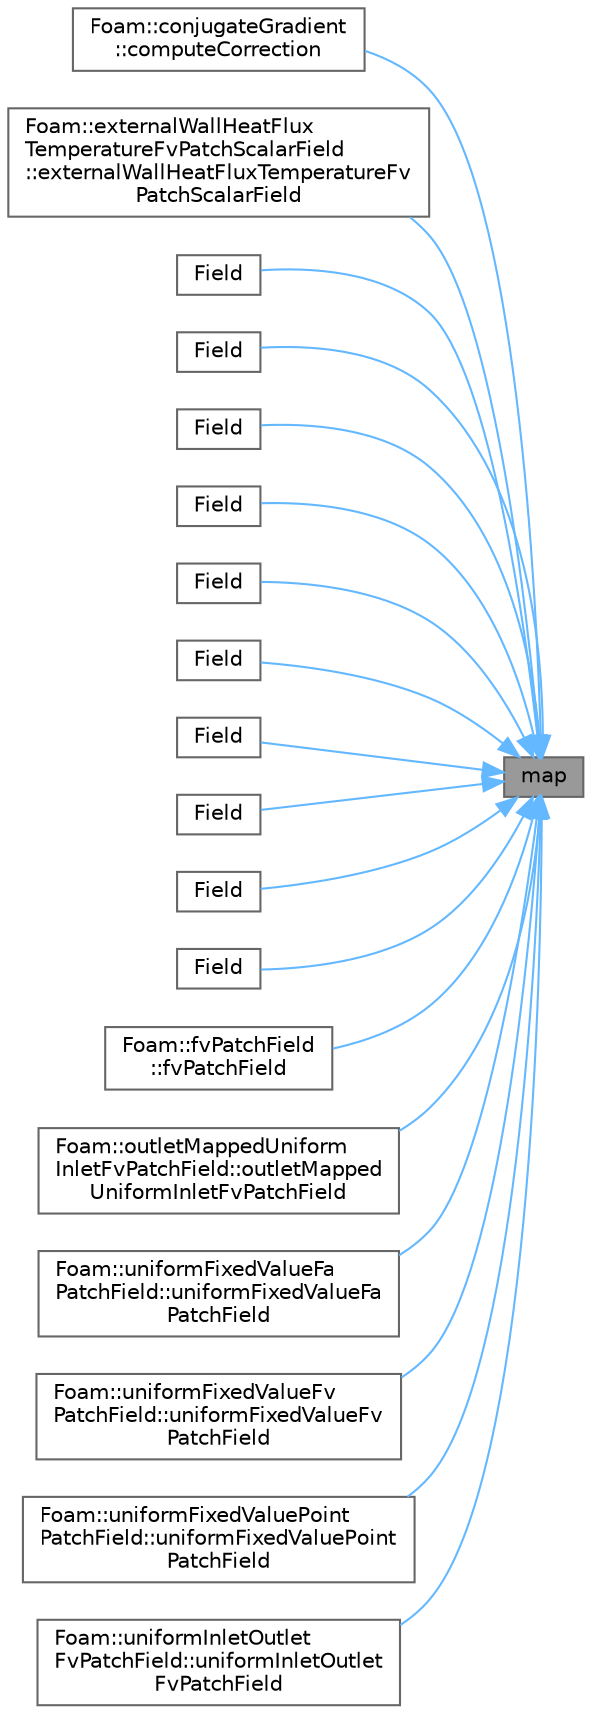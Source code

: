 digraph "map"
{
 // LATEX_PDF_SIZE
  bgcolor="transparent";
  edge [fontname=Helvetica,fontsize=10,labelfontname=Helvetica,labelfontsize=10];
  node [fontname=Helvetica,fontsize=10,shape=box,height=0.2,width=0.4];
  rankdir="RL";
  Node1 [id="Node000001",label="map",height=0.2,width=0.4,color="gray40", fillcolor="grey60", style="filled", fontcolor="black",tooltip=" "];
  Node1 -> Node2 [id="edge1_Node000001_Node000002",dir="back",color="steelblue1",style="solid",tooltip=" "];
  Node2 [id="Node000002",label="Foam::conjugateGradient\l::computeCorrection",height=0.2,width=0.4,color="grey40", fillcolor="white", style="filled",URL="$classFoam_1_1conjugateGradient.html#a106875575b3df5a5b655fec6216fb3ba",tooltip=" "];
  Node1 -> Node3 [id="edge2_Node000001_Node000003",dir="back",color="steelblue1",style="solid",tooltip=" "];
  Node3 [id="Node000003",label="Foam::externalWallHeatFlux\lTemperatureFvPatchScalarField\l::externalWallHeatFluxTemperatureFv\lPatchScalarField",height=0.2,width=0.4,color="grey40", fillcolor="white", style="filled",URL="$classFoam_1_1externalWallHeatFluxTemperatureFvPatchScalarField.html#aeda5ccc2614a03786cf3f5cd28fa7239",tooltip=" "];
  Node1 -> Node4 [id="edge3_Node000001_Node000004",dir="back",color="steelblue1",style="solid",tooltip=" "];
  Node4 [id="Node000004",label="Field",height=0.2,width=0.4,color="grey40", fillcolor="white", style="filled",URL="$classFoam_1_1Field.html#aff1a126705e2cb428ef72caa3365d1bc",tooltip=" "];
  Node1 -> Node5 [id="edge4_Node000001_Node000005",dir="back",color="steelblue1",style="solid",tooltip=" "];
  Node5 [id="Node000005",label="Field",height=0.2,width=0.4,color="grey40", fillcolor="white", style="filled",URL="$classFoam_1_1Field.html#a1e4b95f3fdcd1e05625c0107cfa5fe63",tooltip=" "];
  Node1 -> Node6 [id="edge5_Node000001_Node000006",dir="back",color="steelblue1",style="solid",tooltip=" "];
  Node6 [id="Node000006",label="Field",height=0.2,width=0.4,color="grey40", fillcolor="white", style="filled",URL="$classFoam_1_1Field.html#a170d4379b4cc5c037b2bc4df485b3092",tooltip=" "];
  Node1 -> Node7 [id="edge6_Node000001_Node000007",dir="back",color="steelblue1",style="solid",tooltip=" "];
  Node7 [id="Node000007",label="Field",height=0.2,width=0.4,color="grey40", fillcolor="white", style="filled",URL="$classFoam_1_1Field.html#ad9175692fe9514900d76bb7ab43fcbb6",tooltip=" "];
  Node1 -> Node8 [id="edge7_Node000001_Node000008",dir="back",color="steelblue1",style="solid",tooltip=" "];
  Node8 [id="Node000008",label="Field",height=0.2,width=0.4,color="grey40", fillcolor="white", style="filled",URL="$classFoam_1_1Field.html#afe3ddb3eb57502f4fa919dfd770a3dc6",tooltip=" "];
  Node1 -> Node9 [id="edge8_Node000001_Node000009",dir="back",color="steelblue1",style="solid",tooltip=" "];
  Node9 [id="Node000009",label="Field",height=0.2,width=0.4,color="grey40", fillcolor="white", style="filled",URL="$classFoam_1_1Field.html#ae27420143519aa5d0d6102a7a9f30715",tooltip=" "];
  Node1 -> Node10 [id="edge9_Node000001_Node000010",dir="back",color="steelblue1",style="solid",tooltip=" "];
  Node10 [id="Node000010",label="Field",height=0.2,width=0.4,color="grey40", fillcolor="white", style="filled",URL="$classFoam_1_1Field.html#ad6c6bf523b851597f0e7aa1d93e58d6a",tooltip=" "];
  Node1 -> Node11 [id="edge10_Node000001_Node000011",dir="back",color="steelblue1",style="solid",tooltip=" "];
  Node11 [id="Node000011",label="Field",height=0.2,width=0.4,color="grey40", fillcolor="white", style="filled",URL="$classFoam_1_1Field.html#a4ee49d92af861a827733b834997bd4a3",tooltip=" "];
  Node1 -> Node12 [id="edge11_Node000001_Node000012",dir="back",color="steelblue1",style="solid",tooltip=" "];
  Node12 [id="Node000012",label="Field",height=0.2,width=0.4,color="grey40", fillcolor="white", style="filled",URL="$classFoam_1_1Field.html#a41e4c302e021d73cbe250726830b6853",tooltip=" "];
  Node1 -> Node13 [id="edge12_Node000001_Node000013",dir="back",color="steelblue1",style="solid",tooltip=" "];
  Node13 [id="Node000013",label="Field",height=0.2,width=0.4,color="grey40", fillcolor="white", style="filled",URL="$classFoam_1_1Field.html#afa6dab4324cc5795ada48bf49d8e8809",tooltip=" "];
  Node1 -> Node14 [id="edge13_Node000001_Node000014",dir="back",color="steelblue1",style="solid",tooltip=" "];
  Node14 [id="Node000014",label="Foam::fvPatchField\l::fvPatchField",height=0.2,width=0.4,color="grey40", fillcolor="white", style="filled",URL="$classFoam_1_1fvPatchField.html#a7c39ecc31bd247d5ee73a46902f520a6",tooltip=" "];
  Node1 -> Node15 [id="edge14_Node000001_Node000015",dir="back",color="steelblue1",style="solid",tooltip=" "];
  Node15 [id="Node000015",label="Foam::outletMappedUniform\lInletFvPatchField::outletMapped\lUniformInletFvPatchField",height=0.2,width=0.4,color="grey40", fillcolor="white", style="filled",URL="$classFoam_1_1outletMappedUniformInletFvPatchField.html#a168209c8cf9abb210d539b482064f6d9",tooltip=" "];
  Node1 -> Node16 [id="edge15_Node000001_Node000016",dir="back",color="steelblue1",style="solid",tooltip=" "];
  Node16 [id="Node000016",label="Foam::uniformFixedValueFa\lPatchField::uniformFixedValueFa\lPatchField",height=0.2,width=0.4,color="grey40", fillcolor="white", style="filled",URL="$classFoam_1_1uniformFixedValueFaPatchField.html#a9cca6428d5eedf99421266eeca269a75",tooltip=" "];
  Node1 -> Node17 [id="edge16_Node000001_Node000017",dir="back",color="steelblue1",style="solid",tooltip=" "];
  Node17 [id="Node000017",label="Foam::uniformFixedValueFv\lPatchField::uniformFixedValueFv\lPatchField",height=0.2,width=0.4,color="grey40", fillcolor="white", style="filled",URL="$classFoam_1_1uniformFixedValueFvPatchField.html#ac4441c44bfa191d560ee3fc6c1aae83a",tooltip=" "];
  Node1 -> Node18 [id="edge17_Node000001_Node000018",dir="back",color="steelblue1",style="solid",tooltip=" "];
  Node18 [id="Node000018",label="Foam::uniformFixedValuePoint\lPatchField::uniformFixedValuePoint\lPatchField",height=0.2,width=0.4,color="grey40", fillcolor="white", style="filled",URL="$classFoam_1_1uniformFixedValuePointPatchField.html#a50768abdaf3a4782e16a38324df93742",tooltip=" "];
  Node1 -> Node19 [id="edge18_Node000001_Node000019",dir="back",color="steelblue1",style="solid",tooltip=" "];
  Node19 [id="Node000019",label="Foam::uniformInletOutlet\lFvPatchField::uniformInletOutlet\lFvPatchField",height=0.2,width=0.4,color="grey40", fillcolor="white", style="filled",URL="$classFoam_1_1uniformInletOutletFvPatchField.html#ae430c45987a573253683ae69df4b56b3",tooltip=" "];
}
